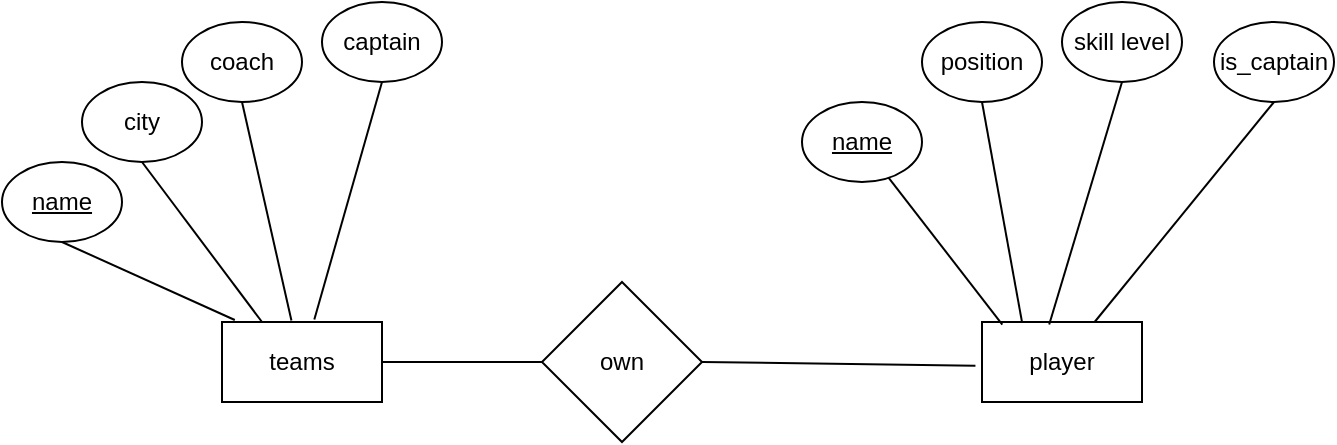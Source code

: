<mxfile version="21.0.8" type="github">
  <diagram name="第1頁" id="CVr8SQuiVhqW5qeAEJfC">
    <mxGraphModel dx="819" dy="439" grid="1" gridSize="10" guides="1" tooltips="1" connect="1" arrows="1" fold="1" page="1" pageScale="1" pageWidth="827" pageHeight="1169" math="0" shadow="0">
      <root>
        <mxCell id="0" />
        <mxCell id="1" parent="0" />
        <mxCell id="_0a4XT0EOKOSwirypeSh-1" value="teams" style="rounded=0;whiteSpace=wrap;html=1;" vertex="1" parent="1">
          <mxGeometry x="210" y="380" width="80" height="40" as="geometry" />
        </mxCell>
        <mxCell id="_0a4XT0EOKOSwirypeSh-2" value="&lt;u&gt;name&lt;/u&gt;" style="ellipse;whiteSpace=wrap;html=1;" vertex="1" parent="1">
          <mxGeometry x="100" y="300" width="60" height="40" as="geometry" />
        </mxCell>
        <mxCell id="_0a4XT0EOKOSwirypeSh-3" value="" style="endArrow=none;html=1;rounded=0;entryX=0.5;entryY=1;entryDx=0;entryDy=0;exitX=0.08;exitY=-0.025;exitDx=0;exitDy=0;exitPerimeter=0;" edge="1" parent="1" source="_0a4XT0EOKOSwirypeSh-1" target="_0a4XT0EOKOSwirypeSh-2">
          <mxGeometry width="50" height="50" relative="1" as="geometry">
            <mxPoint x="270" y="310" as="sourcePoint" />
            <mxPoint x="320" y="260" as="targetPoint" />
          </mxGeometry>
        </mxCell>
        <mxCell id="_0a4XT0EOKOSwirypeSh-4" value="city" style="ellipse;whiteSpace=wrap;html=1;" vertex="1" parent="1">
          <mxGeometry x="140" y="260" width="60" height="40" as="geometry" />
        </mxCell>
        <mxCell id="_0a4XT0EOKOSwirypeSh-5" value="" style="endArrow=none;html=1;rounded=0;entryX=0.5;entryY=1;entryDx=0;entryDy=0;exitX=0.25;exitY=0;exitDx=0;exitDy=0;" edge="1" parent="1" source="_0a4XT0EOKOSwirypeSh-1" target="_0a4XT0EOKOSwirypeSh-4">
          <mxGeometry width="50" height="50" relative="1" as="geometry">
            <mxPoint x="270" y="310" as="sourcePoint" />
            <mxPoint x="320" y="260" as="targetPoint" />
          </mxGeometry>
        </mxCell>
        <mxCell id="_0a4XT0EOKOSwirypeSh-6" value="coach" style="ellipse;whiteSpace=wrap;html=1;" vertex="1" parent="1">
          <mxGeometry x="190" y="230" width="60" height="40" as="geometry" />
        </mxCell>
        <mxCell id="_0a4XT0EOKOSwirypeSh-7" value="" style="endArrow=none;html=1;rounded=0;entryX=0.5;entryY=1;entryDx=0;entryDy=0;exitX=0.434;exitY=-0.018;exitDx=0;exitDy=0;exitPerimeter=0;" edge="1" parent="1" target="_0a4XT0EOKOSwirypeSh-6" source="_0a4XT0EOKOSwirypeSh-1">
          <mxGeometry width="50" height="50" relative="1" as="geometry">
            <mxPoint x="300" y="360" as="sourcePoint" />
            <mxPoint x="390" y="240" as="targetPoint" />
          </mxGeometry>
        </mxCell>
        <mxCell id="_0a4XT0EOKOSwirypeSh-8" value="captain" style="ellipse;whiteSpace=wrap;html=1;" vertex="1" parent="1">
          <mxGeometry x="260" y="220" width="60" height="40" as="geometry" />
        </mxCell>
        <mxCell id="_0a4XT0EOKOSwirypeSh-9" value="" style="endArrow=none;html=1;rounded=0;entryX=0.5;entryY=1;entryDx=0;entryDy=0;exitX=0.577;exitY=-0.032;exitDx=0;exitDy=0;exitPerimeter=0;" edge="1" parent="1" target="_0a4XT0EOKOSwirypeSh-8" source="_0a4XT0EOKOSwirypeSh-1">
          <mxGeometry width="50" height="50" relative="1" as="geometry">
            <mxPoint x="305" y="369" as="sourcePoint" />
            <mxPoint x="450" y="230" as="targetPoint" />
          </mxGeometry>
        </mxCell>
        <mxCell id="_0a4XT0EOKOSwirypeSh-11" value="" style="endArrow=none;html=1;rounded=0;exitX=1;exitY=0.5;exitDx=0;exitDy=0;" edge="1" parent="1" target="_0a4XT0EOKOSwirypeSh-21" source="_0a4XT0EOKOSwirypeSh-1">
          <mxGeometry width="50" height="50" relative="1" as="geometry">
            <mxPoint x="283.999" y="380" as="sourcePoint" />
            <mxPoint x="390" y="400" as="targetPoint" />
          </mxGeometry>
        </mxCell>
        <mxCell id="_0a4XT0EOKOSwirypeSh-12" value="player" style="rounded=0;whiteSpace=wrap;html=1;" vertex="1" parent="1">
          <mxGeometry x="590" y="380" width="80" height="40" as="geometry" />
        </mxCell>
        <mxCell id="_0a4XT0EOKOSwirypeSh-13" value="&lt;u&gt;name&lt;/u&gt;" style="ellipse;whiteSpace=wrap;html=1;" vertex="1" parent="1">
          <mxGeometry x="500" y="270" width="60" height="40" as="geometry" />
        </mxCell>
        <mxCell id="_0a4XT0EOKOSwirypeSh-14" value="" style="endArrow=none;html=1;rounded=0;entryX=0.721;entryY=0.946;entryDx=0;entryDy=0;exitX=0.127;exitY=0.032;exitDx=0;exitDy=0;exitPerimeter=0;entryPerimeter=0;" edge="1" parent="1" target="_0a4XT0EOKOSwirypeSh-13" source="_0a4XT0EOKOSwirypeSh-12">
          <mxGeometry width="50" height="50" relative="1" as="geometry">
            <mxPoint x="626" y="359" as="sourcePoint" />
            <mxPoint x="540" y="320" as="targetPoint" />
          </mxGeometry>
        </mxCell>
        <mxCell id="_0a4XT0EOKOSwirypeSh-15" value="position" style="ellipse;whiteSpace=wrap;html=1;" vertex="1" parent="1">
          <mxGeometry x="560" y="230" width="60" height="40" as="geometry" />
        </mxCell>
        <mxCell id="_0a4XT0EOKOSwirypeSh-16" value="" style="endArrow=none;html=1;rounded=0;entryX=0.5;entryY=1;entryDx=0;entryDy=0;exitX=0.25;exitY=0;exitDx=0;exitDy=0;" edge="1" parent="1" target="_0a4XT0EOKOSwirypeSh-15" source="_0a4XT0EOKOSwirypeSh-12">
          <mxGeometry width="50" height="50" relative="1" as="geometry">
            <mxPoint x="670" y="380" as="sourcePoint" />
            <mxPoint x="760" y="260" as="targetPoint" />
          </mxGeometry>
        </mxCell>
        <mxCell id="_0a4XT0EOKOSwirypeSh-17" value="skill level" style="ellipse;whiteSpace=wrap;html=1;" vertex="1" parent="1">
          <mxGeometry x="630" y="220" width="60" height="40" as="geometry" />
        </mxCell>
        <mxCell id="_0a4XT0EOKOSwirypeSh-18" value="" style="endArrow=none;html=1;rounded=0;entryX=0.5;entryY=1;entryDx=0;entryDy=0;exitX=0.42;exitY=0.032;exitDx=0;exitDy=0;exitPerimeter=0;" edge="1" parent="1" target="_0a4XT0EOKOSwirypeSh-17" source="_0a4XT0EOKOSwirypeSh-12">
          <mxGeometry width="50" height="50" relative="1" as="geometry">
            <mxPoint x="635" y="380" as="sourcePoint" />
            <mxPoint x="820" y="240" as="targetPoint" />
          </mxGeometry>
        </mxCell>
        <mxCell id="_0a4XT0EOKOSwirypeSh-19" value="is_captain" style="ellipse;whiteSpace=wrap;html=1;" vertex="1" parent="1">
          <mxGeometry x="706" y="230" width="60" height="40" as="geometry" />
        </mxCell>
        <mxCell id="_0a4XT0EOKOSwirypeSh-20" value="" style="endArrow=none;html=1;rounded=0;entryX=0.5;entryY=1;entryDx=0;entryDy=0;" edge="1" parent="1" target="_0a4XT0EOKOSwirypeSh-19" source="_0a4XT0EOKOSwirypeSh-12">
          <mxGeometry width="50" height="50" relative="1" as="geometry">
            <mxPoint x="700" y="371" as="sourcePoint" />
            <mxPoint x="896" y="230" as="targetPoint" />
          </mxGeometry>
        </mxCell>
        <mxCell id="_0a4XT0EOKOSwirypeSh-21" value="own" style="rhombus;whiteSpace=wrap;html=1;" vertex="1" parent="1">
          <mxGeometry x="370" y="360" width="80" height="80" as="geometry" />
        </mxCell>
        <mxCell id="_0a4XT0EOKOSwirypeSh-23" value="" style="endArrow=none;html=1;rounded=0;entryX=-0.041;entryY=0.546;entryDx=0;entryDy=0;entryPerimeter=0;exitX=1;exitY=0.5;exitDx=0;exitDy=0;" edge="1" parent="1" source="_0a4XT0EOKOSwirypeSh-21" target="_0a4XT0EOKOSwirypeSh-12">
          <mxGeometry width="50" height="50" relative="1" as="geometry">
            <mxPoint x="400" y="420" as="sourcePoint" />
            <mxPoint x="450" y="370" as="targetPoint" />
          </mxGeometry>
        </mxCell>
      </root>
    </mxGraphModel>
  </diagram>
</mxfile>
